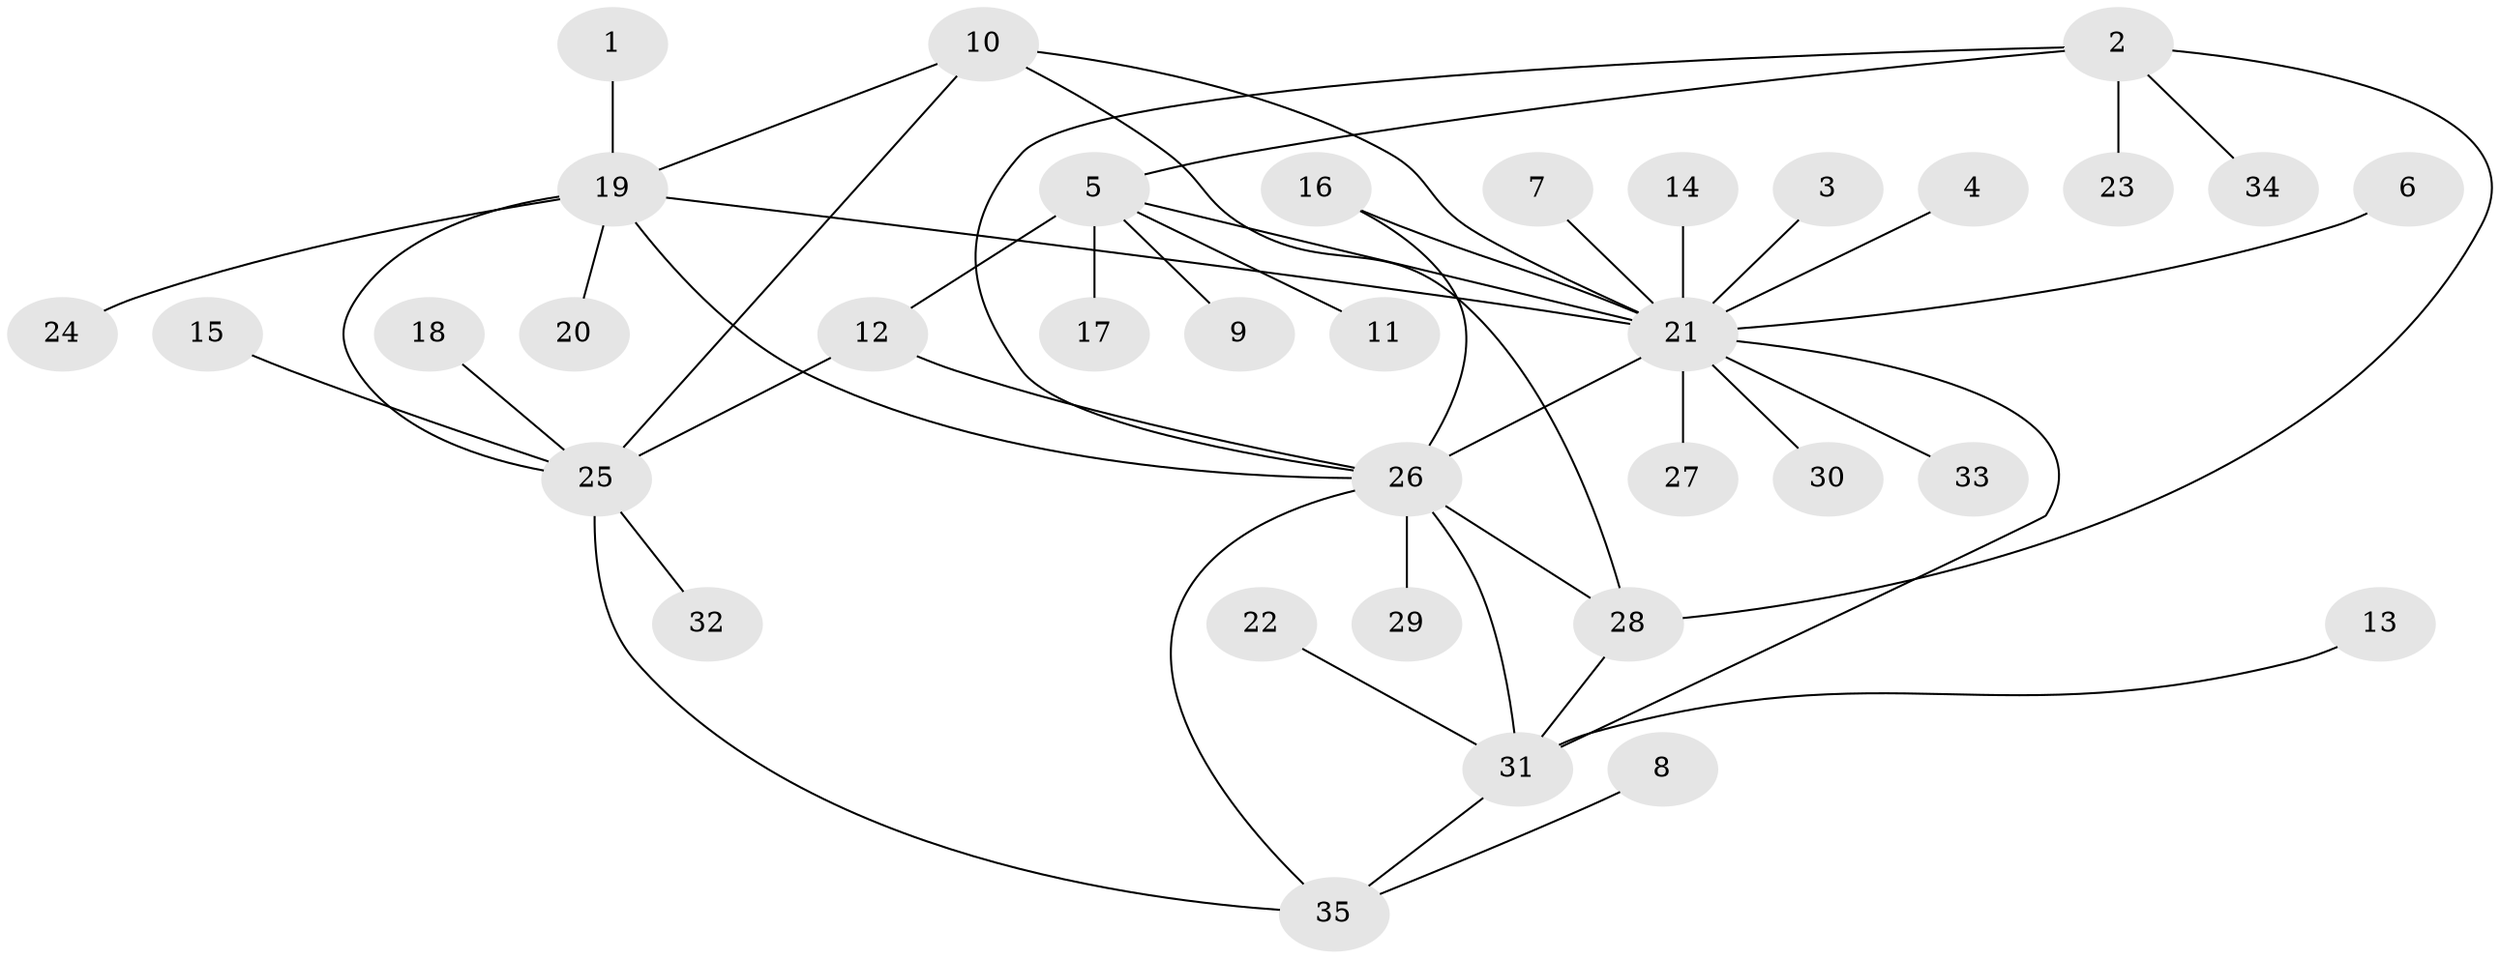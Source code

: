 // original degree distribution, {7: 0.058823529411764705, 5: 0.029411764705882353, 4: 0.014705882352941176, 8: 0.04411764705882353, 11: 0.014705882352941176, 3: 0.029411764705882353, 2: 0.23529411764705882, 6: 0.029411764705882353, 1: 0.5441176470588235}
// Generated by graph-tools (version 1.1) at 2025/50/03/09/25 03:50:38]
// undirected, 35 vertices, 47 edges
graph export_dot {
graph [start="1"]
  node [color=gray90,style=filled];
  1;
  2;
  3;
  4;
  5;
  6;
  7;
  8;
  9;
  10;
  11;
  12;
  13;
  14;
  15;
  16;
  17;
  18;
  19;
  20;
  21;
  22;
  23;
  24;
  25;
  26;
  27;
  28;
  29;
  30;
  31;
  32;
  33;
  34;
  35;
  1 -- 19 [weight=1.0];
  2 -- 5 [weight=1.0];
  2 -- 23 [weight=1.0];
  2 -- 26 [weight=1.0];
  2 -- 28 [weight=1.0];
  2 -- 34 [weight=1.0];
  3 -- 21 [weight=1.0];
  4 -- 21 [weight=1.0];
  5 -- 9 [weight=1.0];
  5 -- 11 [weight=1.0];
  5 -- 12 [weight=2.0];
  5 -- 17 [weight=1.0];
  5 -- 21 [weight=1.0];
  6 -- 21 [weight=2.0];
  7 -- 21 [weight=1.0];
  8 -- 35 [weight=1.0];
  10 -- 19 [weight=1.0];
  10 -- 21 [weight=1.0];
  10 -- 25 [weight=1.0];
  10 -- 28 [weight=1.0];
  12 -- 25 [weight=1.0];
  12 -- 26 [weight=1.0];
  13 -- 31 [weight=1.0];
  14 -- 21 [weight=1.0];
  15 -- 25 [weight=1.0];
  16 -- 21 [weight=1.0];
  16 -- 26 [weight=1.0];
  18 -- 25 [weight=1.0];
  19 -- 20 [weight=1.0];
  19 -- 21 [weight=1.0];
  19 -- 24 [weight=1.0];
  19 -- 25 [weight=1.0];
  19 -- 26 [weight=1.0];
  21 -- 26 [weight=1.0];
  21 -- 27 [weight=1.0];
  21 -- 30 [weight=1.0];
  21 -- 31 [weight=1.0];
  21 -- 33 [weight=1.0];
  22 -- 31 [weight=1.0];
  25 -- 32 [weight=1.0];
  25 -- 35 [weight=1.0];
  26 -- 28 [weight=1.0];
  26 -- 29 [weight=1.0];
  26 -- 31 [weight=1.0];
  26 -- 35 [weight=1.0];
  28 -- 31 [weight=1.0];
  31 -- 35 [weight=1.0];
}

